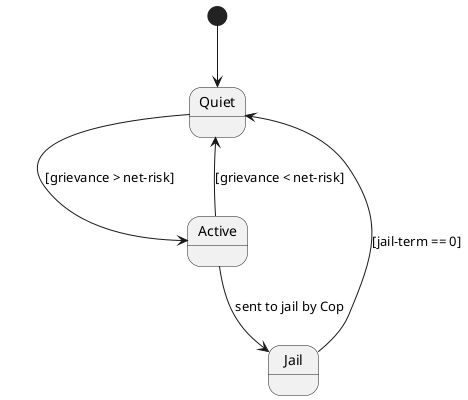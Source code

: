@startuml agent-states

[*] --> Quiet

Quiet --> Active : [grievance > net-risk]

Active --> Quiet : [grievance < net-risk]

Active --> Jail : sent to jail by Cop

Jail --> Quiet : [jail-term == 0]

@enduml
